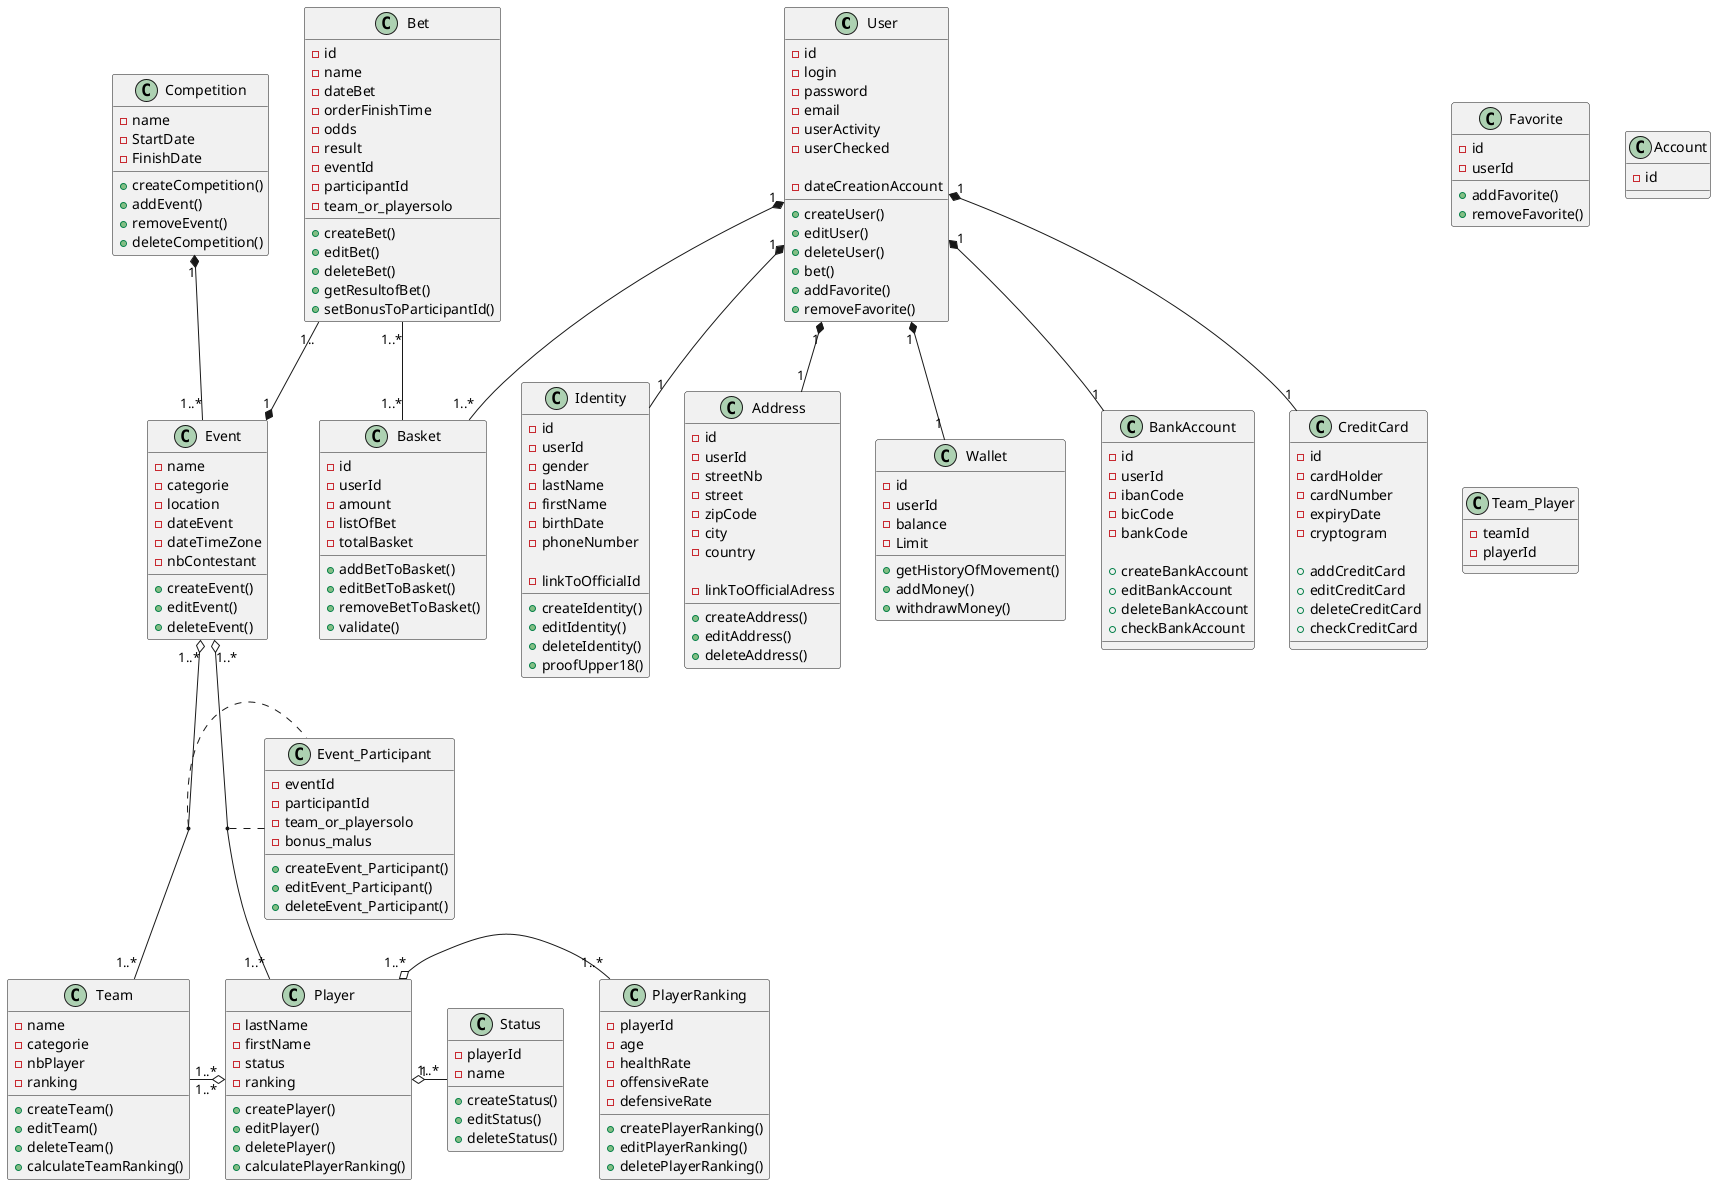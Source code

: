 @startuml parisportif

class User {
    - id
    - login
    - password
    - email
    ' - typeOfMoney
    ' - linkToAvatar
    - userActivity
    - userChecked

    - dateCreationAccount

    
    + createUser()
    + editUser()
    + deleteUser()
    + bet()
    + addFavorite()
    + removeFavorite()
}

class Identity {
    - id
    - userId
    - gender
    - lastName
    - firstName
    - birthDate
    - phoneNumber

    - linkToOfficialId

    ' - typeOfMoney

    + createIdentity()
    + editIdentity()
    + deleteIdentity()
    + proofUpper18()
}

class Address {
    - id
    - userId
    - streetNb
    - street
    - zipCode
    - city
    - country

    - linkToOfficialAdress 

    + createAddress()
    + editAddress()
    + deleteAddress()
}

class Wallet {
    - id
    - userId
    - balance
    - Limit

    + getHistoryOfMovement()
    + addMoney()
    + withdrawMoney()
}

class Favorite {
    - id
    - userId

    + addFavorite()
    + removeFavorite()
}

class Basket {
    - id
    - userId
    - amount
    - listOfBet
    - totalBasket

    + addBetToBasket()
    + editBetToBasket()
    + removeBetToBasket()
    + validate()
}

class Bet {
    - id
    - name
    - dateBet
    - orderFinishTime
    - odds
    - result
    - eventId
    - participantId
    - team_or_playersolo

    + createBet()
    + editBet()
    + deleteBet()
    + getResultofBet()
    + setBonusToParticipantId()
}

' class CombinedBet{
'     - id
'     - name
'     - totalOdds

'     + createCombinedBet()
'     + editCombinedBet()
'     + deleteCombinedBet()
' }

class BankAccount {
    - id
    - userId
    - ibanCode
    - bicCode
    - bankCode

    + createBankAccount
    + editBankAccount
    + deleteBankAccount
    + checkBankAccount
}

class CreditCard {
    - id
    - cardHolder
    - cardNumber
    - expiryDate
    - cryptogram

    + addCreditCard
    + editCreditCard
    + deleteCreditCard
    + checkCreditCard
}

class Account {
    - id

}


class Event {
    - name
    - categorie
    - location
    - dateEvent
    - dateTimeZone
    - nbContestant

    + createEvent()
    + editEvent()
    + deleteEvent()
}

class Event_Participant {
    - eventId
    - participantId
    - team_or_playersolo
    - bonus_malus

    + createEvent_Participant()
    + editEvent_Participant()
    + deleteEvent_Participant()
}

class Team {
    - name
    - categorie
    - nbPlayer
    - ranking

    + createTeam()
    + editTeam()
    + deleteTeam()
    + calculateTeamRanking()
}

class Player {
    - lastName
    - firstName
    - status
    - ranking

    + createPlayer()
    + editPlayer()
    + deletePlayer()
    + calculatePlayerRanking()
}

class PlayerRanking {
    - playerId
    - age
    - healthRate
    - offensiveRate
    - defensiveRate

    + createPlayerRanking()
    + editPlayerRanking()
    + deletePlayerRanking()
}

class Status {
    - playerId
    - name

    + createStatus()
    + editStatus()
    + deleteStatus()
}

class Team_Player {
    - teamId
    - playerId
}

class Competition {
    - name
    - StartDate
    - FinishDate

    + createCompetition()
    + addEvent()
    + removeEvent()
    + deleteCompetition()
}

User "1" *-- "1" Address
User "1" *-- "1" Identity
User "1" *-- "1" Wallet
User "1" *-- "1..*" Basket
User "1" *-- "1" BankAccount
User "1" *-- "1" CreditCard

Basket "1..*" -up- "1..*" Bet
' Basket "1..*" -up- "1..*" CombinedBet
' Bet "1..*" -right- "1..*" CombinedBet

Event "1" *-up- "1.." Bet
Event "1..*" -up-* "1" Competition

Event "1..*" o-- "1..*" Team
(Event, Team) .. Event_Participant
Event "1..*" o-- "1..*" Player
(Event, Player) .left. Event_Participant

Player "1..*" o-left- "1..*" Team
Player "1..*" o-right- "1..*" PlayerRanking
Player "1" o-right- "1..*" Status


@enduml

